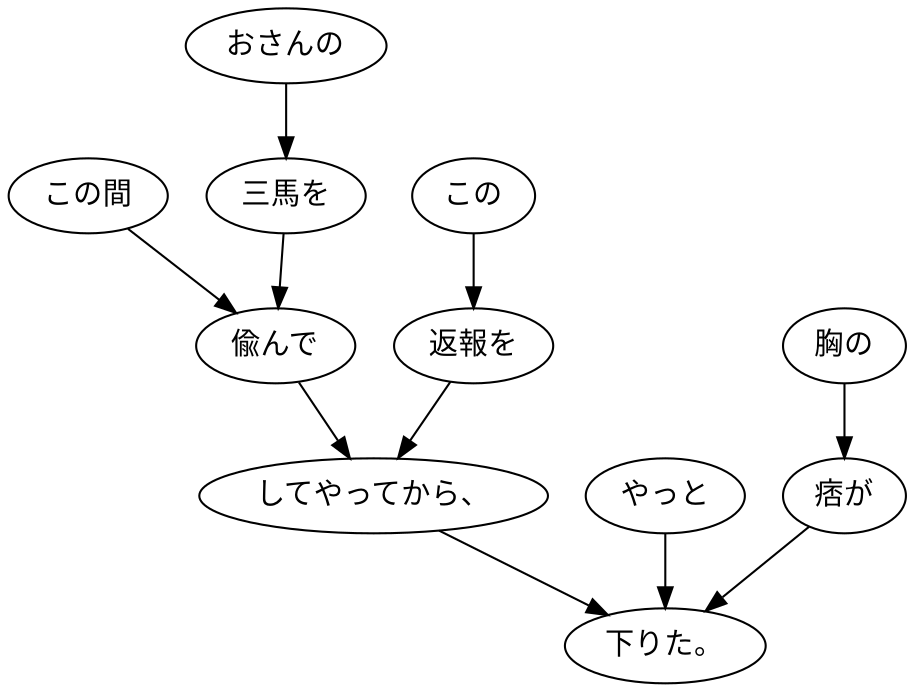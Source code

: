 digraph graph58 {
	node0 [label="この間"];
	node1 [label="おさんの"];
	node2 [label="三馬を"];
	node3 [label="偸んで"];
	node4 [label="この"];
	node5 [label="返報を"];
	node6 [label="してやってから、"];
	node7 [label="やっと"];
	node8 [label="胸の"];
	node9 [label="痞が"];
	node10 [label="下りた。"];
	node0 -> node3;
	node1 -> node2;
	node2 -> node3;
	node3 -> node6;
	node4 -> node5;
	node5 -> node6;
	node6 -> node10;
	node7 -> node10;
	node8 -> node9;
	node9 -> node10;
}
